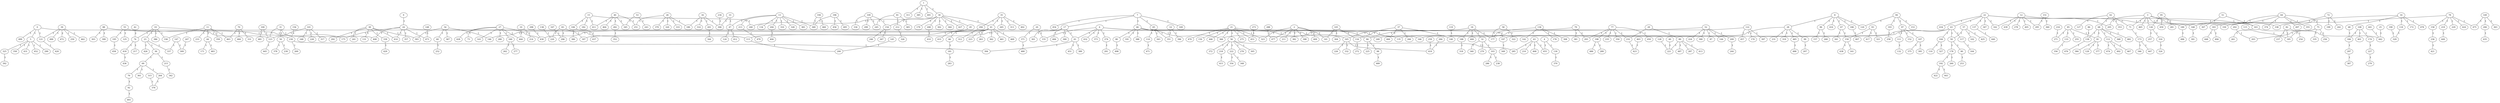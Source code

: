 graph G {
    "0" -- "5" [label="1"];
    "0" -- "121" [label="1"];
    "0" -- "249" [label="1"];
    "0" -- "499" [label="1"];
    "1" -- "30" [label="1"];
    "1" -- "311" [label="1"];
    "1" -- "385" [label="1"];
    "1" -- "491" [label="1"];
    "2" -- "141" [label="1"];
    "2" -- "211" [label="1"];
    "2" -- "323" [label="1"];
    "2" -- "382" [label="1"];
    "2" -- "398" [label="1"];
    "2" -- "409" [label="1"];
    "2" -- "477" [label="1"];
    "3" -- "71" [label="1"];
    "3" -- "126" [label="1"];
    "3" -- "168" [label="1"];
    "3" -- "205" [label="1"];
    "3" -- "330" [label="1"];
    "3" -- "338" [label="1"];
    "3" -- "465" [label="1"];
    "4" -- "130" [label="1"];
    "4" -- "455" [label="1"];
    "5" -- "290" [label="1"];
    "5" -- "325" [label="1"];
    "5" -- "358" [label="1"];
    "5" -- "431" [label="1"];
    "5" -- "452" [label="1"];
    "6" -- "61" [label="1"];
    "6" -- "135" [label="1"];
    "6" -- "155" [label="1"];
    "6" -- "166" [label="1"];
    "6" -- "197" [label="1"];
    "6" -- "274" [label="1"];
    "6" -- "373" [label="1"];
    "6" -- "432" [label="1"];
    "7" -- "17" [label="1"];
    "7" -- "46" [label="1"];
    "7" -- "65" [label="1"];
    "7" -- "169" [label="1"];
    "7" -- "454" [label="1"];
    "8" -- "28" [label="1"];
    "8" -- "67" [label="1"];
    "8" -- "96" [label="1"];
    "8" -- "120" [label="1"];
    "8" -- "186" [label="1"];
    "8" -- "416" [label="1"];
    "9" -- "24" [label="1"];
    "10" -- "214" [label="1"];
    "10" -- "444" [label="1"];
    "11" -- "44" [label="1"];
    "11" -- "233" [label="1"];
    "11" -- "336" [label="1"];
    "11" -- "359" [label="1"];
    "11" -- "463" [label="1"];
    "12" -- "162" [label="1"];
    "12" -- "205" [label="1"];
    "12" -- "278" [label="1"];
    "12" -- "295" [label="1"];
    "12" -- "405" [label="1"];
    "12" -- "439" [label="1"];
    "13" -- "47" [label="1"];
    "13" -- "134" [label="1"];
    "13" -- "204" [label="1"];
    "13" -- "213" [label="1"];
    "13" -- "310" [label="1"];
    "13" -- "328" [label="1"];
    "13" -- "369" [label="1"];
    "13" -- "383" [label="1"];
    "14" -- "351" [label="1"];
    "14" -- "396" [label="1"];
    "15" -- "106" [label="1"];
    "15" -- "182" [label="1"];
    "15" -- "240" [label="1"];
    "15" -- "411" [label="1"];
    "16" -- "48" [label="1"];
    "16" -- "118" [label="1"];
    "16" -- "172" [label="1"];
    "16" -- "338" [label="1"];
    "16" -- "478" [label="1"];
    "17" -- "61" [label="1"];
    "17" -- "113" [label="1"];
    "17" -- "300" [label="1"];
    "17" -- "301" [label="1"];
    "17" -- "406" [label="1"];
    "18" -- "32" [label="1"];
    "18" -- "165" [label="1"];
    "18" -- "177" [label="1"];
    "18" -- "188" [label="1"];
    "18" -- "400" [label="1"];
    "19" -- "23" [label="1"];
    "19" -- "74" [label="1"];
    "19" -- "123" [label="1"];
    "19" -- "336" [label="1"];
    "19" -- "386" [label="1"];
    "20" -- "155" [label="1"];
    "20" -- "371" [label="1"];
    "21" -- "56" [label="1"];
    "21" -- "150" [label="1"];
    "21" -- "165" [label="1"];
    "21" -- "275" [label="1"];
    "21" -- "323" [label="1"];
    "21" -- "366" [label="1"];
    "21" -- "446" [label="1"];
    "21" -- "453" [label="1"];
    "21" -- "470" [label="1"];
    "22" -- "43" [label="1"];
    "22" -- "137" [label="1"];
    "22" -- "162" [label="1"];
    "22" -- "163" [label="1"];
    "22" -- "189" [label="1"];
    "22" -- "347" [label="1"];
    "22" -- "434" [label="1"];
    "23" -- "36" [label="1"];
    "23" -- "337" [label="1"];
    "23" -- "426" [label="1"];
    "24" -- "113" [label="1"];
    "24" -- "175" [label="1"];
    "24" -- "357" [label="1"];
    "24" -- "408" [label="1"];
    "24" -- "414" [label="1"];
    "24" -- "473" [label="1"];
    "25" -- "442" [label="1"];
    "26" -- "180" [label="1"];
    "26" -- "251" [label="1"];
    "26" -- "320" [label="1"];
    "26" -- "333" [label="1"];
    "26" -- "379" [label="1"];
    "27" -- "73" [label="1"];
    "27" -- "143" [label="1"];
    "27" -- "160" [label="1"];
    "27" -- "280" [label="1"];
    "27" -- "428" [label="1"];
    "27" -- "430" [label="1"];
    "27" -- "444" [label="1"];
    "28" -- "99" [label="1"];
    "28" -- "166" [label="1"];
    "28" -- "231" [label="1"];
    "28" -- "319" [label="1"];
    "28" -- "485" [label="1"];
    "29" -- "89" [label="1"];
    "29" -- "232" [label="1"];
    "30" -- "41" [label="1"];
    "30" -- "45" [label="1"];
    "30" -- "154" [label="1"];
    "30" -- "179" [label="1"];
    "30" -- "208" [label="1"];
    "30" -- "240" [label="1"];
    "30" -- "302" [label="1"];
    "30" -- "364" [label="1"];
    "30" -- "427" [label="1"];
    "31" -- "50" [label="1"];
    "31" -- "123" [label="1"];
    "31" -- "408" [label="1"];
    "32" -- "103" [label="1"];
    "32" -- "270" [label="1"];
    "32" -- "340" [label="1"];
    "33" -- "47" [label="1"];
    "33" -- "306" [label="1"];
    "34" -- "180" [label="1"];
    "34" -- "201" [label="1"];
    "34" -- "306" [label="1"];
    "35" -- "41" [label="1"];
    "35" -- "265" [label="1"];
    "35" -- "294" [label="1"];
    "35" -- "313" [label="1"];
    "35" -- "402" [label="1"];
    "36" -- "69" [label="1"];
    "36" -- "215" [label="1"];
    "37" -- "116" [label="1"];
    "37" -- "140" [label="1"];
    "37" -- "266" [label="1"];
    "38" -- "131" [label="1"];
    "38" -- "241" [label="1"];
    "38" -- "292" [label="1"];
    "38" -- "339" [label="1"];
    "38" -- "393" [label="1"];
    "38" -- "414" [label="1"];
    "39" -- "121" [label="1"];
    "39" -- "250" [label="1"];
    "39" -- "462" [label="1"];
    "39" -- "490" [label="1"];
    "40" -- "251" [label="1"];
    "40" -- "282" [label="1"];
    "40" -- "345" [label="1"];
    "40" -- "411" [label="1"];
    "40" -- "464" [label="1"];
    "41" -- "146" [label="1"];
    "41" -- "187" [label="1"];
    "41" -- "223" [label="1"];
    "41" -- "263" [label="1"];
    "41" -- "362" [label="1"];
    "41" -- "430" [label="1"];
    "41" -- "461" [label="1"];
    "41" -- "469" [label="1"];
    "43" -- "59" [label="1"];
    "43" -- "104" [label="1"];
    "43" -- "117" [label="1"];
    "43" -- "197" [label="1"];
    "43" -- "249" [label="1"];
    "44" -- "171" [label="1"];
    "44" -- "483" [label="1"];
    "45" -- "66" [label="1"];
    "45" -- "433" [label="1"];
    "46" -- "80" [label="1"];
    "46" -- "84" [label="1"];
    "46" -- "191" [label="1"];
    "46" -- "366" [label="1"];
    "46" -- "388" [label="1"];
    "47" -- "412" [label="1"];
    "48" -- "184" [label="1"];
    "49" -- "221" [label="1"];
    "50" -- "239" [label="1"];
    "50" -- "378" [label="1"];
    "51" -- "163" [label="1"];
    "51" -- "307" [label="1"];
    "52" -- "84" [label="1"];
    "52" -- "87" [label="1"];
    "52" -- "144" [label="1"];
    "52" -- "209" [label="1"];
    "52" -- "224" [label="1"];
    "52" -- "390" [label="1"];
    "53" -- "243" [label="1"];
    "53" -- "345" [label="1"];
    "54" -- "60" [label="1"];
    "54" -- "146" [label="1"];
    "54" -- "367" [label="1"];
    "54" -- "393" [label="1"];
    "55" -- "125" [label="1"];
    "55" -- "175" [label="1"];
    "55" -- "195" [label="1"];
    "56" -- "218" [label="1"];
    "56" -- "222" [label="1"];
    "56" -- "276" [label="1"];
    "56" -- "285" [label="1"];
    "56" -- "305" [label="1"];
    "56" -- "372" [label="1"];
    "57" -- "59" [label="1"];
    "57" -- "102" [label="1"];
    "57" -- "425" [label="1"];
    "58" -- "177" [label="1"];
    "58" -- "322" [label="1"];
    "59" -- "90" [label="1"];
    "59" -- "178" [label="1"];
    "60" -- "252" [label="1"];
    "61" -- "389" [label="1"];
    "61" -- "394" [label="1"];
    "61" -- "451" [label="1"];
    "62" -- "68" [label="1"];
    "62" -- "71" [label="1"];
    "62" -- "127" [label="1"];
    "62" -- "353" [label="1"];
    "63" -- "210" [label="1"];
    "63" -- "285" [label="1"];
    "63" -- "455" [label="1"];
    "63" -- "468" [label="1"];
    "64" -- "75" [label="1"];
    "64" -- "168" [label="1"];
    "64" -- "183" [label="1"];
    "64" -- "355" [label="1"];
    "64" -- "374" [label="1"];
    "64" -- "497" [label="1"];
    "65" -- "114" [label="1"];
    "65" -- "343" [label="1"];
    "65" -- "351" [label="1"];
    "66" -- "181" [label="1"];
    "67" -- "159" [label="1"];
    "67" -- "341" [label="1"];
    "68" -- "91" [label="1"];
    "68" -- "112" [label="1"];
    "68" -- "139" [label="1"];
    "68" -- "368" [label="1"];
    "68" -- "482" [label="1"];
    "69" -- "76" [label="1"];
    "69" -- "264" [label="1"];
    "69" -- "361" [label="1"];
    "70" -- "331" [label="1"];
    "70" -- "463" [label="1"];
    "70" -- "484" [label="1"];
    "71" -- "173" [label="1"];
    "72" -- "199" [label="1"];
    "72" -- "242" [label="1"];
    "72" -- "330" [label="1"];
    "74" -- "217" [label="1"];
    "74" -- "418" [label="1"];
    "75" -- "185" [label="1"];
    "75" -- "203" [label="1"];
    "75" -- "256" [label="1"];
    "75" -- "335" [label="1"];
    "76" -- "92" [label="1"];
    "77" -- "198" [label="1"];
    "77" -- "232" [label="1"];
    "77" -- "235" [label="1"];
    "77" -- "293" [label="1"];
    "77" -- "350" [label="1"];
    "77" -- "450" [label="1"];
    "78" -- "158" [label="1"];
    "78" -- "189" [label="1"];
    "78" -- "219" [label="1"];
    "78" -- "229" [label="1"];
    "78" -- "424" [label="1"];
    "78" -- "475" [label="1"];
    "79" -- "293" [label="1"];
    "79" -- "366" [label="1"];
    "79" -- "381" [label="1"];
    "80" -- "498" [label="1"];
    "81" -- "212" [label="1"];
    "81" -- "245" [label="1"];
    "81" -- "365" [label="1"];
    "82" -- "185" [label="1"];
    "82" -- "237" [label="1"];
    "82" -- "254" [label="1"];
    "83" -- "187" [label="1"];
    "83" -- "220" [label="1"];
    "83" -- "296" [label="1"];
    "84" -- "98" [label="1"];
    "84" -- "225" [label="1"];
    "85" -- "91" [label="1"];
    "85" -- "133" [label="1"];
    "85" -- "255" [label="1"];
    "85" -- "271" [label="1"];
    "86" -- "139" [label="1"];
    "88" -- "230" [label="1"];
    "88" -- "303" [label="1"];
    "88" -- "399" [label="1"];
    "89" -- "221" [label="1"];
    "89" -- "287" [label="1"];
    "89" -- "413" [label="1"];
    "89" -- "487" [label="1"];
    "90" -- "253" [label="1"];
    "91" -- "129" [label="1"];
    "91" -- "377" [label="1"];
    "91" -- "384" [label="1"];
    "92" -- "493" [label="1"];
    "93" -- "159" [label="1"];
    "93" -- "321" [label="1"];
    "93" -- "417" [label="1"];
    "94" -- "97" [label="1"];
    "94" -- "120" [label="1"];
    "94" -- "153" [label="1"];
    "94" -- "193" [label="1"];
    "95" -- "126" [label="1"];
    "95" -- "281" [label="1"];
    "95" -- "459" [label="1"];
    "96" -- "157" [label="1"];
    "96" -- "268" [label="1"];
    "97" -- "107" [label="1"];
    "97" -- "111" [label="1"];
    "97" -- "152" [label="1"];
    "98" -- "489" [label="1"];
    "99" -- "207" [label="1"];
    "100" -- "123" [label="1"];
    "100" -- "481" [label="1"];
    "101" -- "123" [label="1"];
    "101" -- "228" [label="1"];
    "101" -- "248" [label="1"];
    "101" -- "317" [label="1"];
    "103" -- "238" [label="1"];
    "103" -- "286" [label="1"];
    "104" -- "110" [label="1"];
    "104" -- "327" [label="1"];
    "105" -- "116" [label="1"];
    "105" -- "141" [label="1"];
    "105" -- "304" [label="1"];
    "106" -- "380" [label="1"];
    "106" -- "437" [label="1"];
    "107" -- "375" [label="1"];
    "107" -- "395" [label="1"];
    "108" -- "174" [label="1"];
    "108" -- "184" [label="1"];
    "108" -- "401" [label="1"];
    "109" -- "154" [label="1"];
    "109" -- "245" [label="1"];
    "109" -- "299" [label="1"];
    "109" -- "334" [label="1"];
    "111" -- "132" [label="1"];
    "112" -- "467" [label="1"];
    "112" -- "474" [label="1"];
    "112" -- "492" [label="1"];
    "113" -- "200" [label="1"];
    "114" -- "471" [label="1"];
    "115" -- "185" [label="1"];
    "116" -- "272" [label="1"];
    "117" -- "164" [label="1"];
    "118" -- "329" [label="1"];
    "119" -- "140" [label="1"];
    "121" -- "420" [label="1"];
    "122" -- "135" [label="1"];
    "122" -- "170" [label="1"];
    "122" -- "397" [label="1"];
    "122" -- "457" [label="1"];
    "123" -- "445" [label="1"];
    "126" -- "257" [label="1"];
    "126" -- "316" [label="1"];
    "128" -- "221" [label="1"];
    "130" -- "370" [label="1"];
    "133" -- "356" [label="1"];
    "136" -- "142" [label="1"];
    "136" -- "176" [label="1"];
    "136" -- "177" [label="1"];
    "136" -- "308" [label="1"];
    "137" -- "440" [label="1"];
    "138" -- "220" [label="1"];
    "139" -- "476" [label="1"];
    "145" -- "200" [label="1"];
    "147" -- "309" [label="1"];
    "147" -- "337" [label="1"];
    "148" -- "473" [label="1"];
    "149" -- "206" [label="1"];
    "149" -- "363" [label="1"];
    "149" -- "475" [label="1"];
    "151" -- "295" [label="1"];
    "151" -- "360" [label="1"];
    "154" -- "246" [label="1"];
    "154" -- "267" [label="1"];
    "158" -- "236" [label="1"];
    "159" -- "161" [label="1"];
    "159" -- "438" [label="1"];
    "160" -- "262" [label="1"];
    "160" -- "277" [label="1"];
    "163" -- "261" [label="1"];
    "163" -- "442" [label="1"];
    "165" -- "226" [label="1"];
    "165" -- "332" [label="1"];
    "165" -- "419" [label="1"];
    "167" -- "296" [label="1"];
    "168" -- "391" [label="1"];
    "173" -- "346" [label="1"];
    "173" -- "447" [label="1"];
    "174" -- "227" [label="1"];
    "178" -- "192" [label="1"];
    "178" -- "260" [label="1"];
    "181" -- "283" [label="1"];
    "183" -- "448" [label="1"];
    "183" -- "494" [label="1"];
    "184" -- "297" [label="1"];
    "186" -- "407" [label="1"];
    "188" -- "318" [label="1"];
    "189" -- "496" [label="1"];
    "190" -- "329" [label="1"];
    "192" -- "422" [label="1"];
    "192" -- "443" [label="1"];
    "193" -- "258" [label="1"];
    "194" -- "369" [label="1"];
    "194" -- "460" [label="1"];
    "195" -- "458" [label="1"];
    "196" -- "369" [label="1"];
    "196" -- "456" [label="1"];
    "196" -- "495" [label="1"];
    "197" -- "349" [label="1"];
    "198" -- "289" [label="1"];
    "198" -- "486" [label="1"];
    "201" -- "344" [label="1"];
    "202" -- "203" [label="1"];
    "204" -- "404" [label="1"];
    "206" -- "435" [label="1"];
    "208" -- "410" [label="1"];
    "209" -- "244" [label="1"];
    "212" -- "326" [label="1"];
    "213" -- "479" [label="1"];
    "215" -- "342" [label="1"];
    "216" -- "271" [label="1"];
    "218" -- "415" [label="1"];
    "219" -- "449" [label="1"];
    "222" -- "348" [label="1"];
    "222" -- "354" [label="1"];
    "227" -- "279" [label="1"];
    "230" -- "269" [label="1"];
    "230" -- "394" [label="1"];
    "232" -- "423" [label="1"];
    "234" -- "306" [label="1"];
    "236" -- "421" [label="1"];
    "247" -- "309" [label="1"];
    "259" -- "419" [label="1"];
    "264" -- "376" [label="1"];
    "273" -- "453" [label="1"];
    "274" -- "291" [label="1"];
    "282" -- "352" [label="1"];
    "284" -- "419" [label="1"];
    "288" -- "477" [label="1"];
    "294" -- "312" [label="1"];
    "297" -- "387" [label="1"];
    "298" -- "430" [label="1"];
    "315" -- "376" [label="1"];
    "316" -- "324" [label="1"];
    "325" -- "392" [label="1"];
    "339" -- "429" [label="1"];
    "371" -- "480" [label="1"];
    "403" -- "423" [label="1"];
    "418" -- "436" [label="1"];
    "441" -- "442" [label="1"];
    "485" -- "488" [label="1"];
    "37" -- "466" [label="2"];
    "39" -- "472" [label="2"];
    "42" -- "74" [label="2"];
    "47" -- "124" [label="2"];
    "156" -- "230" [label="2"];
    "34" -- "314" [label="3"];
}